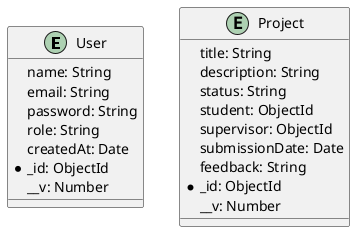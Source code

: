 @startuml

entity "User" {
  name: String
  email: String
  password: String
  role: String
  createdAt: Date
  * _id: ObjectId
  __v: Number
}

entity "Project" {
  title: String
  description: String
  status: String
  student: ObjectId
  supervisor: ObjectId
  submissionDate: Date
  feedback: String
  * _id: ObjectId
  __v: Number
}

@enduml